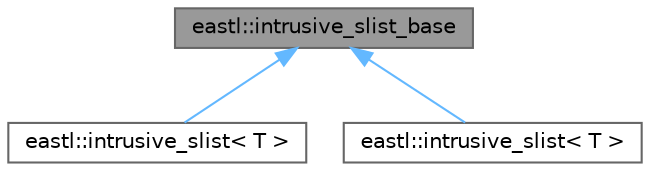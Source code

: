 digraph "eastl::intrusive_slist_base"
{
 // LATEX_PDF_SIZE
  bgcolor="transparent";
  edge [fontname=Helvetica,fontsize=10,labelfontname=Helvetica,labelfontsize=10];
  node [fontname=Helvetica,fontsize=10,shape=box,height=0.2,width=0.4];
  Node1 [id="Node000001",label="eastl::intrusive_slist_base",height=0.2,width=0.4,color="gray40", fillcolor="grey60", style="filled", fontcolor="black",tooltip=" "];
  Node1 -> Node2 [id="edge3_Node000001_Node000002",dir="back",color="steelblue1",style="solid",tooltip=" "];
  Node2 [id="Node000002",label="eastl::intrusive_slist\< T \>",height=0.2,width=0.4,color="gray40", fillcolor="white", style="filled",URL="$classeastl_1_1intrusive__slist.html",tooltip=" "];
  Node1 -> Node3 [id="edge4_Node000001_Node000003",dir="back",color="steelblue1",style="solid",tooltip=" "];
  Node3 [id="Node000003",label="eastl::intrusive_slist\< T \>",height=0.2,width=0.4,color="gray40", fillcolor="white", style="filled",URL="$classeastl_1_1intrusive__slist.html",tooltip=" "];
}
